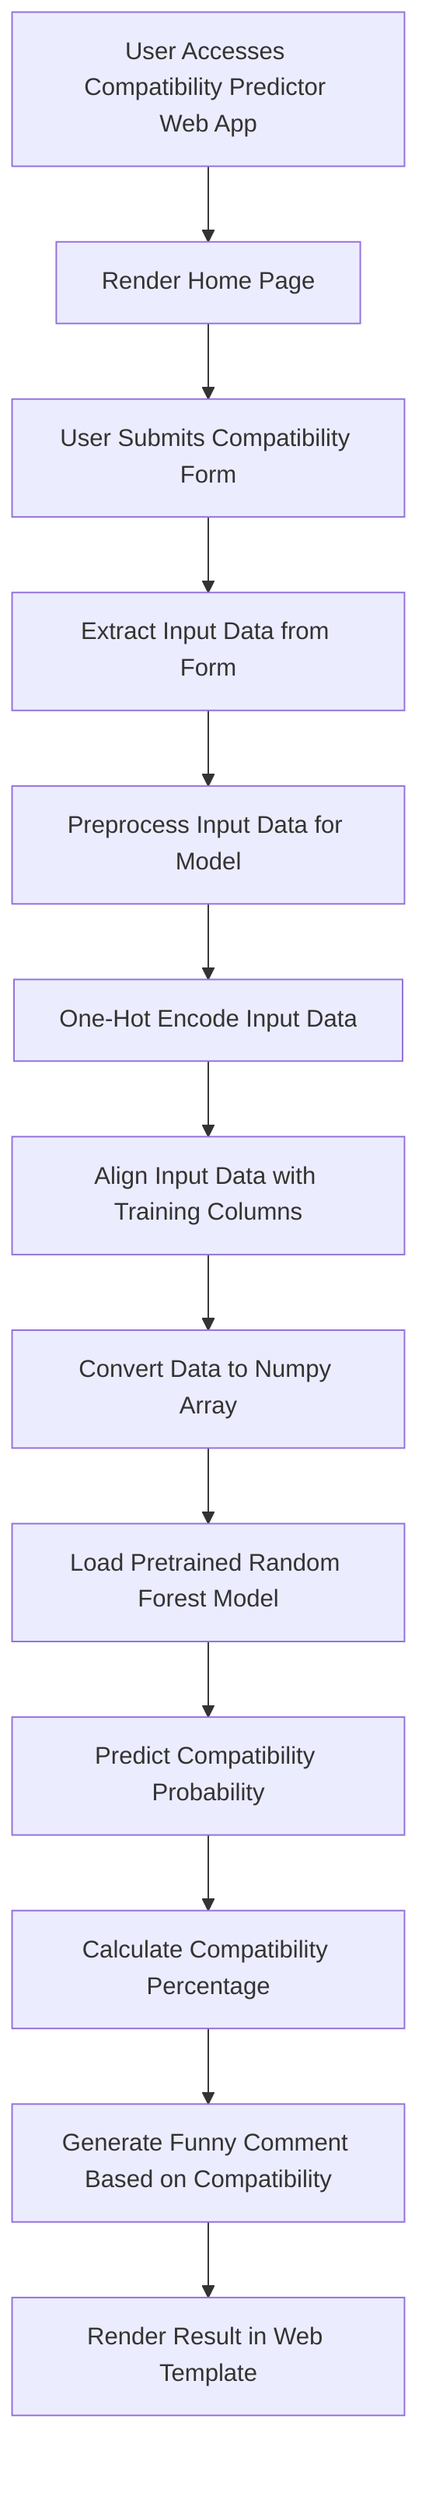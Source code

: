 graph TD
    A[User Accesses Compatibility Predictor Web App] --> B[Render Home Page]
    B --> C[User Submits Compatibility Form]
    C --> D[Extract Input Data from Form]
    D --> E[Preprocess Input Data for Model]
    E --> F[One-Hot Encode Input Data]
    F --> G[Align Input Data with Training Columns]
    G --> H[Convert Data to Numpy Array]
    H --> I[Load Pretrained Random Forest Model]
    I --> J[Predict Compatibility Probability]
    J --> K[Calculate Compatibility Percentage]
    K --> L[Generate Funny Comment Based on Compatibility]
    L --> M[Render Result in Web Template]